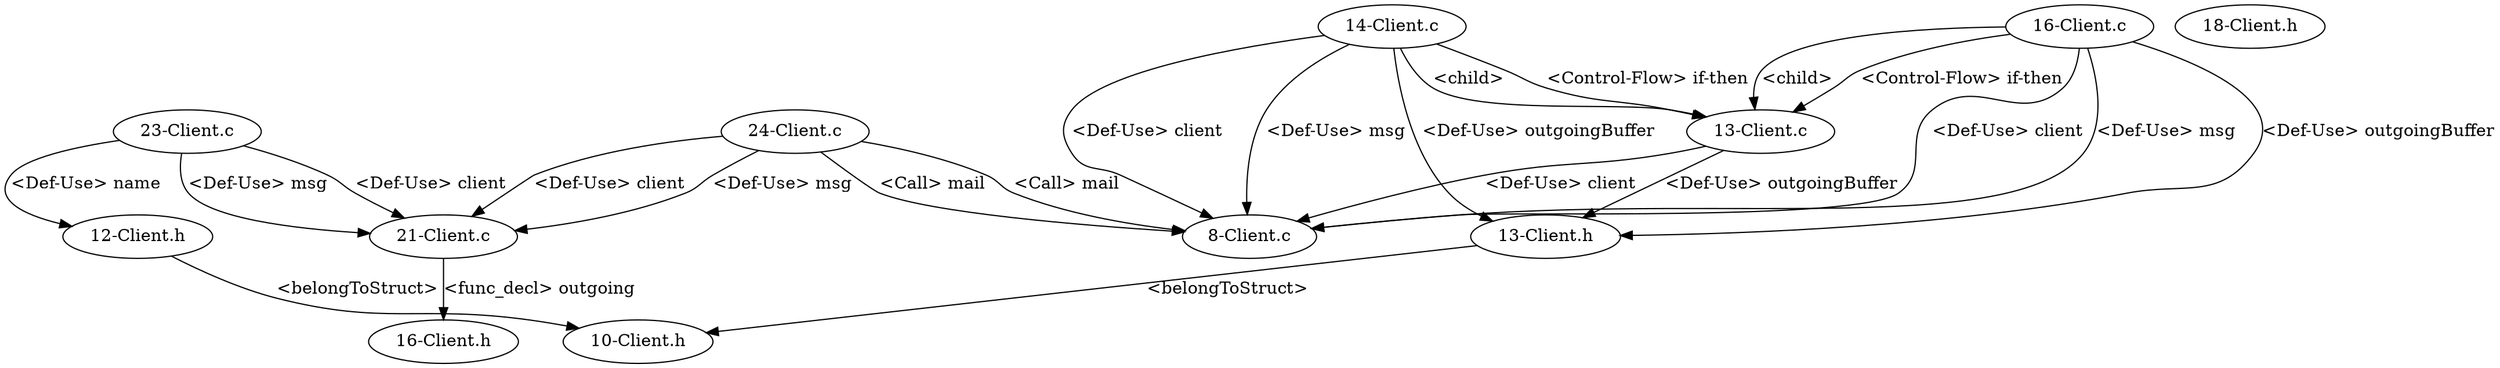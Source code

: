 digraph {
1 [label = "8-Client.c"];
2 [label = "13-Client.c"];
2 -> 1[label="<Def-Use> client"];
3 [label = "14-Client.c"];
3 -> 1[label="<Def-Use> client"];
3 -> 1[label="<Def-Use> msg"];
3 -> 2[label="<child>"];
4 [label = "16-Client.c"];
4 -> 1[label="<Def-Use> client"];
4 -> 2[label="<child>"];
4 -> 1[label="<Def-Use> msg"];
3 -> 2[label="<Control-Flow> if-then"];
4 -> 2[label="<Control-Flow> if-then"];
5 [label = "21-Client.c"];
6 [label = "23-Client.c"];
6 -> 5[label="<Def-Use> msg"];
6 -> 5[label="<Def-Use> client"];
7 [label = "24-Client.c"];
7 -> 1[label="<Call> mail"];
7 -> 5[label="<Def-Use> client"];
7 -> 5[label="<Def-Use> msg"];
8 [label = "10-Client.h"];
9 [label = "12-Client.h"];
10 [label = "13-Client.h"];
9 -> 8[label="<belongToStruct>"];
10 -> 8[label="<belongToStruct>"];
11 [label = "16-Client.h"];
12 [label = "18-Client.h"];
2 -> 10[label="<Def-Use> outgoingBuffer"];
7 -> 1[label="<Call> mail"];
4 -> 10[label="<Def-Use> outgoingBuffer"];
6 -> 9[label="<Def-Use> name"];
3 -> 10[label="<Def-Use> outgoingBuffer"];
5 -> 11[label="<func_decl> outgoing"];
}